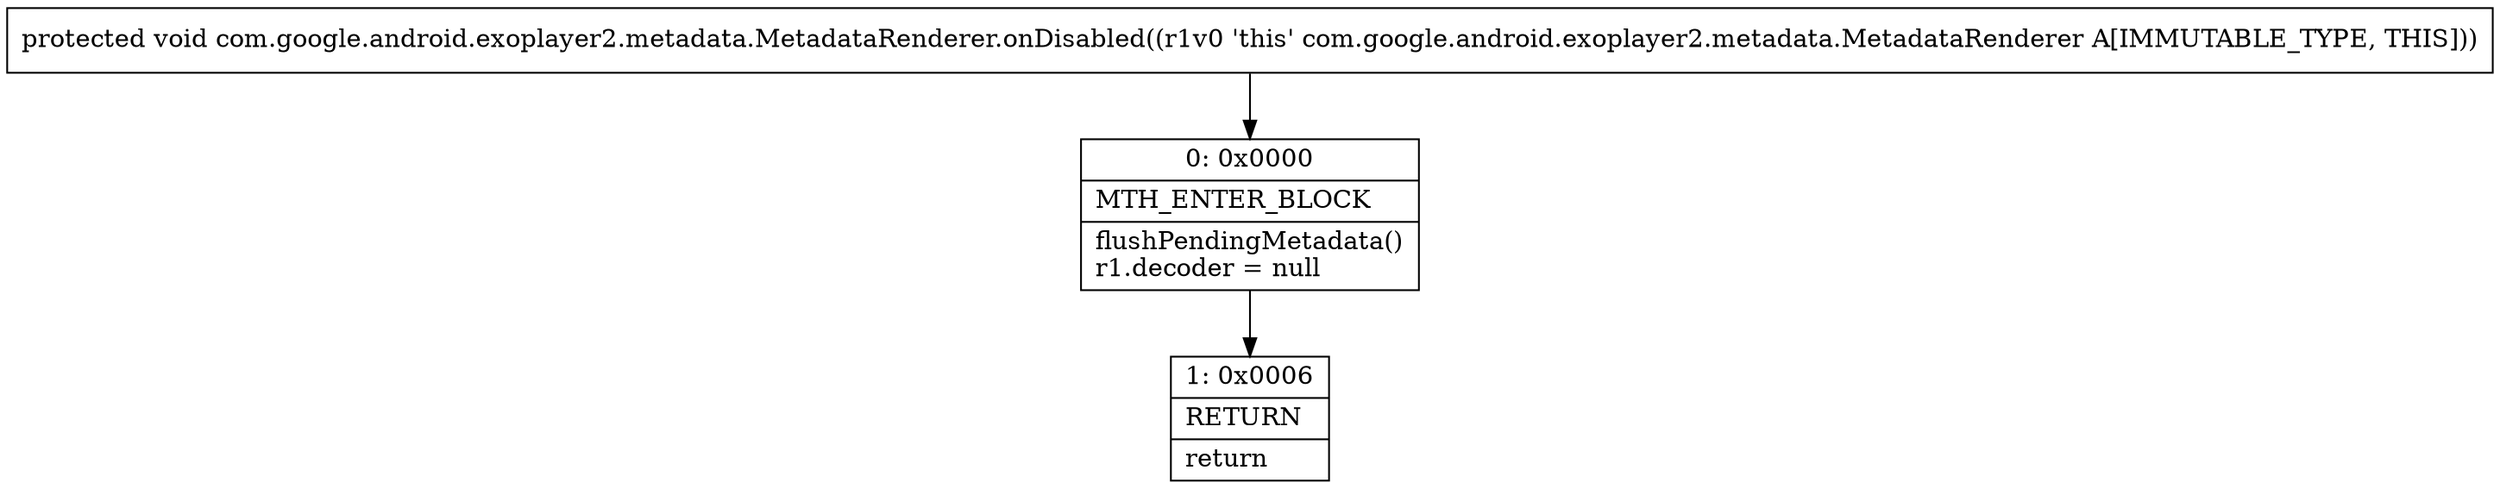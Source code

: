 digraph "CFG forcom.google.android.exoplayer2.metadata.MetadataRenderer.onDisabled()V" {
Node_0 [shape=record,label="{0\:\ 0x0000|MTH_ENTER_BLOCK\l|flushPendingMetadata()\lr1.decoder = null\l}"];
Node_1 [shape=record,label="{1\:\ 0x0006|RETURN\l|return\l}"];
MethodNode[shape=record,label="{protected void com.google.android.exoplayer2.metadata.MetadataRenderer.onDisabled((r1v0 'this' com.google.android.exoplayer2.metadata.MetadataRenderer A[IMMUTABLE_TYPE, THIS])) }"];
MethodNode -> Node_0;
Node_0 -> Node_1;
}

